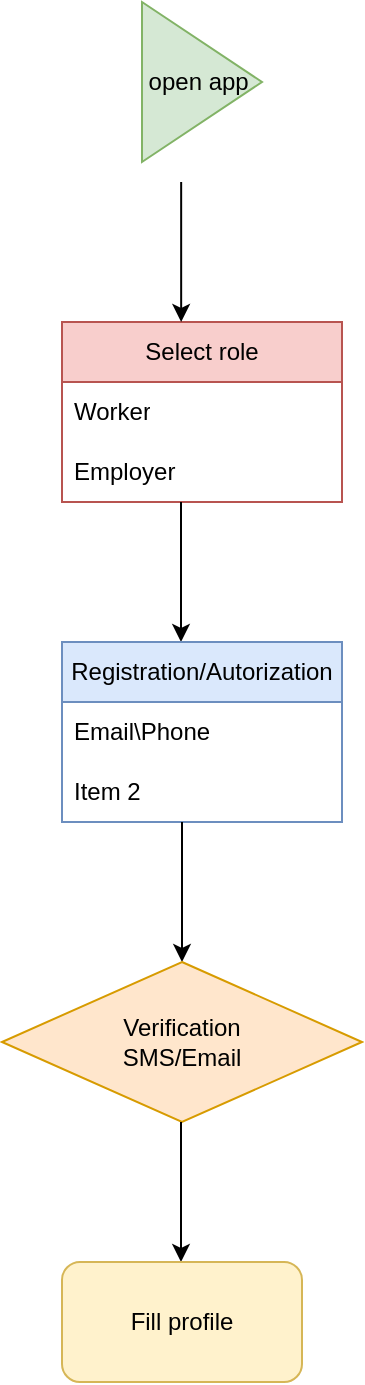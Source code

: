 <mxfile version="26.0.14" pages="5">
  <diagram name="Start App" id="c7558073-3199-34d8-9f00-42111426c3f3">
    <mxGraphModel dx="1000" dy="1707" grid="1" gridSize="10" guides="1" tooltips="1" connect="1" arrows="1" fold="1" page="1" pageScale="1" pageWidth="826" pageHeight="1169" background="none" math="0" shadow="0">
      <root>
        <mxCell id="0" />
        <mxCell id="1" parent="0" />
        <mxCell id="EQhhi7Qo-w2PrjP013Ni-97" value="open app&amp;nbsp;" style="triangle;whiteSpace=wrap;html=1;fillColor=#d5e8d4;strokeColor=#82b366;" vertex="1" parent="1">
          <mxGeometry x="370" y="-1090" width="60" height="80" as="geometry" />
        </mxCell>
        <mxCell id="EQhhi7Qo-w2PrjP013Ni-101" value="Select role" style="swimlane;fontStyle=0;childLayout=stackLayout;horizontal=1;startSize=30;horizontalStack=0;resizeParent=1;resizeParentMax=0;resizeLast=0;collapsible=1;marginBottom=0;whiteSpace=wrap;html=1;fillColor=#f8cecc;strokeColor=#b85450;" vertex="1" parent="1">
          <mxGeometry x="330" y="-930" width="140" height="90" as="geometry" />
        </mxCell>
        <mxCell id="EQhhi7Qo-w2PrjP013Ni-102" value="Worker" style="text;strokeColor=none;fillColor=none;align=left;verticalAlign=middle;spacingLeft=4;spacingRight=4;overflow=hidden;points=[[0,0.5],[1,0.5]];portConstraint=eastwest;rotatable=0;whiteSpace=wrap;html=1;" vertex="1" parent="EQhhi7Qo-w2PrjP013Ni-101">
          <mxGeometry y="30" width="140" height="30" as="geometry" />
        </mxCell>
        <mxCell id="EQhhi7Qo-w2PrjP013Ni-103" value="Employer" style="text;strokeColor=none;fillColor=none;align=left;verticalAlign=middle;spacingLeft=4;spacingRight=4;overflow=hidden;points=[[0,0.5],[1,0.5]];portConstraint=eastwest;rotatable=0;whiteSpace=wrap;html=1;" vertex="1" parent="EQhhi7Qo-w2PrjP013Ni-101">
          <mxGeometry y="60" width="140" height="30" as="geometry" />
        </mxCell>
        <mxCell id="EQhhi7Qo-w2PrjP013Ni-105" value="" style="endArrow=classic;html=1;rounded=0;" edge="1" parent="1">
          <mxGeometry width="50" height="50" relative="1" as="geometry">
            <mxPoint x="389.5" y="-840" as="sourcePoint" />
            <mxPoint x="389.5" y="-770" as="targetPoint" />
          </mxGeometry>
        </mxCell>
        <mxCell id="EQhhi7Qo-w2PrjP013Ni-106" value="Registration/Autorization" style="swimlane;fontStyle=0;childLayout=stackLayout;horizontal=1;startSize=30;horizontalStack=0;resizeParent=1;resizeParentMax=0;resizeLast=0;collapsible=1;marginBottom=0;whiteSpace=wrap;html=1;fillColor=#dae8fc;strokeColor=#6c8ebf;" vertex="1" parent="1">
          <mxGeometry x="330" y="-770" width="140" height="90" as="geometry" />
        </mxCell>
        <mxCell id="EQhhi7Qo-w2PrjP013Ni-107" value="Email\Phone" style="text;strokeColor=none;fillColor=none;align=left;verticalAlign=middle;spacingLeft=4;spacingRight=4;overflow=hidden;points=[[0,0.5],[1,0.5]];portConstraint=eastwest;rotatable=0;whiteSpace=wrap;html=1;" vertex="1" parent="EQhhi7Qo-w2PrjP013Ni-106">
          <mxGeometry y="30" width="140" height="30" as="geometry" />
        </mxCell>
        <mxCell id="EQhhi7Qo-w2PrjP013Ni-108" value="Item 2" style="text;strokeColor=none;fillColor=none;align=left;verticalAlign=middle;spacingLeft=4;spacingRight=4;overflow=hidden;points=[[0,0.5],[1,0.5]];portConstraint=eastwest;rotatable=0;whiteSpace=wrap;html=1;" vertex="1" parent="EQhhi7Qo-w2PrjP013Ni-106">
          <mxGeometry y="60" width="140" height="30" as="geometry" />
        </mxCell>
        <mxCell id="EQhhi7Qo-w2PrjP013Ni-110" value="" style="endArrow=classic;html=1;rounded=0;" edge="1" parent="1">
          <mxGeometry width="50" height="50" relative="1" as="geometry">
            <mxPoint x="390" y="-680" as="sourcePoint" />
            <mxPoint x="390" y="-610" as="targetPoint" />
          </mxGeometry>
        </mxCell>
        <mxCell id="EQhhi7Qo-w2PrjP013Ni-111" value="Verification&lt;br&gt;SMS/Email" style="rhombus;whiteSpace=wrap;html=1;fillColor=#ffe6cc;strokeColor=#d79b00;" vertex="1" parent="1">
          <mxGeometry x="300" y="-610" width="180" height="80" as="geometry" />
        </mxCell>
        <mxCell id="EQhhi7Qo-w2PrjP013Ni-112" value="" style="endArrow=classic;html=1;rounded=0;" edge="1" parent="1">
          <mxGeometry width="50" height="50" relative="1" as="geometry">
            <mxPoint x="389.5" y="-530" as="sourcePoint" />
            <mxPoint x="389.5" y="-460" as="targetPoint" />
          </mxGeometry>
        </mxCell>
        <mxCell id="EQhhi7Qo-w2PrjP013Ni-113" value="Fill profile" style="rounded=1;whiteSpace=wrap;html=1;fillColor=#fff2cc;strokeColor=#d6b656;" vertex="1" parent="1">
          <mxGeometry x="330" y="-460" width="120" height="60" as="geometry" />
        </mxCell>
        <mxCell id="EQhhi7Qo-w2PrjP013Ni-114" value="" style="endArrow=classic;html=1;rounded=0;" edge="1" parent="1">
          <mxGeometry width="50" height="50" relative="1" as="geometry">
            <mxPoint x="389.58" y="-1000" as="sourcePoint" />
            <mxPoint x="389.58" y="-930" as="targetPoint" />
          </mxGeometry>
        </mxCell>
      </root>
    </mxGraphModel>
  </diagram>
  <diagram id="PpgdooN6zD28uEB_FL6X" name="Employer">
    <mxGraphModel dx="700" dy="377" grid="1" gridSize="10" guides="1" tooltips="1" connect="1" arrows="1" fold="1" page="1" pageScale="1" pageWidth="827" pageHeight="1169" math="0" shadow="0">
      <root>
        <mxCell id="0" />
        <mxCell id="1" parent="0" />
        <mxCell id="fGsxpedYcpL7Y5eS1Tvu-1" value="Create Task" style="triangle;whiteSpace=wrap;html=1;fillColor=#d5e8d4;strokeColor=#82b366;" vertex="1" parent="1">
          <mxGeometry x="384" y="100" width="60" height="80" as="geometry" />
        </mxCell>
        <mxCell id="fGsxpedYcpL7Y5eS1Tvu-2" value="" style="endArrow=classic;html=1;rounded=0;" edge="1" parent="1">
          <mxGeometry width="50" height="50" relative="1" as="geometry">
            <mxPoint x="400" y="190" as="sourcePoint" />
            <mxPoint x="400" y="240" as="targetPoint" />
          </mxGeometry>
        </mxCell>
        <mxCell id="fGsxpedYcpL7Y5eS1Tvu-3" value="Fill details" style="swimlane;fontStyle=0;childLayout=stackLayout;horizontal=1;startSize=30;horizontalStack=0;resizeParent=1;resizeParentMax=0;resizeLast=0;collapsible=1;marginBottom=0;whiteSpace=wrap;html=1;fillColor=#dae8fc;strokeColor=#6c8ebf;" vertex="1" parent="1">
          <mxGeometry x="330" y="240" width="140" height="180" as="geometry" />
        </mxCell>
        <mxCell id="fGsxpedYcpL7Y5eS1Tvu-4" value="Job name" style="text;strokeColor=none;fillColor=none;align=left;verticalAlign=middle;spacingLeft=4;spacingRight=4;overflow=hidden;points=[[0,0.5],[1,0.5]];portConstraint=eastwest;rotatable=0;whiteSpace=wrap;html=1;" vertex="1" parent="fGsxpedYcpL7Y5eS1Tvu-3">
          <mxGeometry y="30" width="140" height="30" as="geometry" />
        </mxCell>
        <mxCell id="fGsxpedYcpL7Y5eS1Tvu-5" value="Job details" style="text;strokeColor=none;fillColor=none;align=left;verticalAlign=middle;spacingLeft=4;spacingRight=4;overflow=hidden;points=[[0,0.5],[1,0.5]];portConstraint=eastwest;rotatable=0;whiteSpace=wrap;html=1;" vertex="1" parent="fGsxpedYcpL7Y5eS1Tvu-3">
          <mxGeometry y="60" width="140" height="30" as="geometry" />
        </mxCell>
        <mxCell id="fGsxpedYcpL7Y5eS1Tvu-7" value="Location" style="text;strokeColor=none;fillColor=none;align=left;verticalAlign=middle;spacingLeft=4;spacingRight=4;overflow=hidden;points=[[0,0.5],[1,0.5]];portConstraint=eastwest;rotatable=0;whiteSpace=wrap;html=1;" vertex="1" parent="fGsxpedYcpL7Y5eS1Tvu-3">
          <mxGeometry y="90" width="140" height="30" as="geometry" />
        </mxCell>
        <mxCell id="fGsxpedYcpL7Y5eS1Tvu-6" value="Date\time to start job" style="text;strokeColor=none;fillColor=none;align=left;verticalAlign=middle;spacingLeft=4;spacingRight=4;overflow=hidden;points=[[0,0.5],[1,0.5]];portConstraint=eastwest;rotatable=0;whiteSpace=wrap;html=1;" vertex="1" parent="fGsxpedYcpL7Y5eS1Tvu-3">
          <mxGeometry y="120" width="140" height="30" as="geometry" />
        </mxCell>
        <mxCell id="fGsxpedYcpL7Y5eS1Tvu-10" value="Photos?" style="text;strokeColor=none;fillColor=none;align=left;verticalAlign=middle;spacingLeft=4;spacingRight=4;overflow=hidden;points=[[0,0.5],[1,0.5]];portConstraint=eastwest;rotatable=0;whiteSpace=wrap;html=1;" vertex="1" parent="fGsxpedYcpL7Y5eS1Tvu-3">
          <mxGeometry y="150" width="140" height="30" as="geometry" />
        </mxCell>
        <mxCell id="fGsxpedYcpL7Y5eS1Tvu-9" value="" style="endArrow=classic;html=1;rounded=0;" edge="1" parent="1">
          <mxGeometry width="50" height="50" relative="1" as="geometry">
            <mxPoint x="399.67" y="420" as="sourcePoint" />
            <mxPoint x="399.67" y="460.533" as="targetPoint" />
          </mxGeometry>
        </mxCell>
        <mxCell id="fGsxpedYcpL7Y5eS1Tvu-11" value="Moderator&lt;br&gt;&lt;div&gt;AI verification&lt;/div&gt;" style="rhombus;whiteSpace=wrap;html=1;fillColor=#f8cecc;strokeColor=#b85450;" vertex="1" parent="1">
          <mxGeometry x="335" y="460" width="130" height="90" as="geometry" />
        </mxCell>
        <mxCell id="fGsxpedYcpL7Y5eS1Tvu-12" value="Worker responces" style="rounded=1;whiteSpace=wrap;html=1;fillColor=#fff2cc;strokeColor=#d6b656;" vertex="1" parent="1">
          <mxGeometry x="345" y="600" width="120" height="50" as="geometry" />
        </mxCell>
        <mxCell id="fGsxpedYcpL7Y5eS1Tvu-17" style="edgeStyle=orthogonalEdgeStyle;rounded=0;orthogonalLoop=1;jettySize=auto;html=1;exitX=0.5;exitY=1;exitDx=0;exitDy=0;entryX=0.465;entryY=0.028;entryDx=0;entryDy=0;entryPerimeter=0;" edge="1" parent="1" source="fGsxpedYcpL7Y5eS1Tvu-11" target="fGsxpedYcpL7Y5eS1Tvu-12">
          <mxGeometry relative="1" as="geometry" />
        </mxCell>
      </root>
    </mxGraphModel>
  </diagram>
  <diagram id="sA3eRybgCfKEQ9wMnE4x" name="Worker">
    <mxGraphModel dx="1050" dy="565" grid="1" gridSize="10" guides="1" tooltips="1" connect="1" arrows="1" fold="1" page="1" pageScale="1" pageWidth="827" pageHeight="1169" math="0" shadow="0">
      <root>
        <mxCell id="0" />
        <mxCell id="1" parent="0" />
        <mxCell id="bVp2UxINq4hOAH05Ef0--1" value="" style="triangle;whiteSpace=wrap;html=1;fillColor=#d5e8d4;strokeColor=#82b366;" vertex="1" parent="1">
          <mxGeometry x="370" y="70" width="80" height="80" as="geometry" />
        </mxCell>
        <mxCell id="bVp2UxINq4hOAH05Ef0--2" value="Filter and select Job" style="swimlane;fontStyle=0;childLayout=stackLayout;horizontal=1;startSize=30;horizontalStack=0;resizeParent=1;resizeParentMax=0;resizeLast=0;collapsible=1;marginBottom=0;whiteSpace=wrap;html=1;fillColor=#e1d5e7;strokeColor=#9673a6;" vertex="1" parent="1">
          <mxGeometry x="330" y="230" width="140" height="120" as="geometry" />
        </mxCell>
        <mxCell id="bVp2UxINq4hOAH05Ef0--3" value="Lccation" style="text;strokeColor=none;fillColor=none;align=left;verticalAlign=middle;spacingLeft=4;spacingRight=4;overflow=hidden;points=[[0,0.5],[1,0.5]];portConstraint=eastwest;rotatable=0;whiteSpace=wrap;html=1;" vertex="1" parent="bVp2UxINq4hOAH05Ef0--2">
          <mxGeometry y="30" width="140" height="30" as="geometry" />
        </mxCell>
        <mxCell id="bVp2UxINq4hOAH05Ef0--4" value="Payment" style="text;strokeColor=none;fillColor=none;align=left;verticalAlign=middle;spacingLeft=4;spacingRight=4;overflow=hidden;points=[[0,0.5],[1,0.5]];portConstraint=eastwest;rotatable=0;whiteSpace=wrap;html=1;" vertex="1" parent="bVp2UxINq4hOAH05Ef0--2">
          <mxGeometry y="60" width="140" height="30" as="geometry" />
        </mxCell>
        <mxCell id="bVp2UxINq4hOAH05Ef0--5" value="Employer rating" style="text;strokeColor=none;fillColor=none;align=left;verticalAlign=middle;spacingLeft=4;spacingRight=4;overflow=hidden;points=[[0,0.5],[1,0.5]];portConstraint=eastwest;rotatable=0;whiteSpace=wrap;html=1;" vertex="1" parent="bVp2UxINq4hOAH05Ef0--2">
          <mxGeometry y="90" width="140" height="30" as="geometry" />
        </mxCell>
        <mxCell id="bVp2UxINq4hOAH05Ef0--6" value="" style="endArrow=classic;html=1;rounded=0;entryX=0.5;entryY=0;entryDx=0;entryDy=0;" edge="1" parent="1" target="bVp2UxINq4hOAH05Ef0--2">
          <mxGeometry width="50" height="50" relative="1" as="geometry">
            <mxPoint x="400" y="160" as="sourcePoint" />
            <mxPoint x="440" y="270" as="targetPoint" />
          </mxGeometry>
        </mxCell>
        <mxCell id="bVp2UxINq4hOAH05Ef0--7" value="Feedback on the task&lt;br&gt;&amp;nbsp;(leave a request)" style="shape=hexagon;perimeter=hexagonPerimeter2;whiteSpace=wrap;html=1;fixedSize=1;fillColor=#f8cecc;strokeColor=#b85450;" vertex="1" parent="1">
          <mxGeometry x="330" y="430" width="140" height="80" as="geometry" />
        </mxCell>
        <mxCell id="bVp2UxINq4hOAH05Ef0--8" value="" style="endArrow=classic;html=1;rounded=0;entryX=0.5;entryY=0;entryDx=0;entryDy=0;" edge="1" parent="1">
          <mxGeometry width="50" height="50" relative="1" as="geometry">
            <mxPoint x="399.5" y="360" as="sourcePoint" />
            <mxPoint x="399.5" y="430" as="targetPoint" />
          </mxGeometry>
        </mxCell>
        <mxCell id="bVp2UxINq4hOAH05Ef0--9" value="Approve from employer" style="rounded=0;whiteSpace=wrap;html=1;fillColor=#dae8fc;strokeColor=#6c8ebf;" vertex="1" parent="1">
          <mxGeometry x="340" y="560" width="120" height="60" as="geometry" />
        </mxCell>
        <mxCell id="bVp2UxINq4hOAH05Ef0--10" value="" style="endArrow=classic;html=1;rounded=0;entryX=0.5;entryY=0;entryDx=0;entryDy=0;" edge="1" parent="1">
          <mxGeometry width="50" height="50" relative="1" as="geometry">
            <mxPoint x="400" y="520" as="sourcePoint" />
            <mxPoint x="399.5" y="560" as="targetPoint" />
          </mxGeometry>
        </mxCell>
        <mxCell id="bVp2UxINq4hOAH05Ef0--11" value="Job execute" style="rounded=1;whiteSpace=wrap;html=1;fillColor=#d5e8d4;strokeColor=#82b366;" vertex="1" parent="1">
          <mxGeometry x="340" y="670" width="120" height="60" as="geometry" />
        </mxCell>
        <mxCell id="bVp2UxINq4hOAH05Ef0--12" value="" style="endArrow=classic;html=1;rounded=0;entryX=0.5;entryY=0;entryDx=0;entryDy=0;" edge="1" parent="1">
          <mxGeometry width="50" height="50" relative="1" as="geometry">
            <mxPoint x="401" y="629" as="sourcePoint" />
            <mxPoint x="400.5" y="669" as="targetPoint" />
          </mxGeometry>
        </mxCell>
      </root>
    </mxGraphModel>
  </diagram>
  <diagram id="pcEJ9hdWVkcLC_cDF8vh" name="Payment and Rating">
    <mxGraphModel dx="724" dy="390" grid="1" gridSize="10" guides="1" tooltips="1" connect="1" arrows="1" fold="1" page="1" pageScale="1" pageWidth="827" pageHeight="1169" math="0" shadow="0">
      <root>
        <mxCell id="0" />
        <mxCell id="1" parent="0" />
        <mxCell id="6xmUIr0VPIppPX5v5Yie-1" value="Job completed" style="triangle;whiteSpace=wrap;html=1;fillColor=#d5e8d4;strokeColor=#82b366;" vertex="1" parent="1">
          <mxGeometry x="370" y="50" width="80" height="90" as="geometry" />
        </mxCell>
        <mxCell id="6xmUIr0VPIppPX5v5Yie-2" value="" style="endArrow=classic;html=1;rounded=0;" edge="1" parent="1" target="6xmUIr0VPIppPX5v5Yie-3">
          <mxGeometry width="50" height="50" relative="1" as="geometry">
            <mxPoint x="400" y="150" as="sourcePoint" />
            <mxPoint x="400" y="210" as="targetPoint" />
          </mxGeometry>
        </mxCell>
        <mxCell id="6xmUIr0VPIppPX5v5Yie-3" value="The employer checks the quality of performance" style="rounded=0;whiteSpace=wrap;html=1;fillColor=#f8cecc;strokeColor=#b85450;" vertex="1" parent="1">
          <mxGeometry x="340" y="190" width="120" height="60" as="geometry" />
        </mxCell>
        <mxCell id="6xmUIr0VPIppPX5v5Yie-4" value="The employer checks the quality of performance" style="rounded=0;whiteSpace=wrap;html=1;fillColor=#dae8fc;strokeColor=#6c8ebf;" vertex="1" parent="1">
          <mxGeometry x="340" y="300" width="120" height="60" as="geometry" />
        </mxCell>
        <mxCell id="6xmUIr0VPIppPX5v5Yie-5" value="" style="endArrow=classic;html=1;rounded=0;entryX=0.5;entryY=0;entryDx=0;entryDy=0;exitX=0.5;exitY=1;exitDx=0;exitDy=0;" edge="1" parent="1" source="6xmUIr0VPIppPX5v5Yie-3" target="6xmUIr0VPIppPX5v5Yie-4">
          <mxGeometry width="50" height="50" relative="1" as="geometry">
            <mxPoint x="410" y="160" as="sourcePoint" />
            <mxPoint x="410" y="200" as="targetPoint" />
          </mxGeometry>
        </mxCell>
        <mxCell id="6xmUIr0VPIppPX5v5Yie-6" value="Confirmation of completion + payment" style="swimlane;fontStyle=0;childLayout=stackLayout;horizontal=1;startSize=30;horizontalStack=0;resizeParent=1;resizeParentMax=0;resizeLast=0;collapsible=1;marginBottom=0;whiteSpace=wrap;html=1;fillColor=#ffe6cc;strokeColor=#d79b00;" vertex="1" parent="1">
          <mxGeometry x="330" y="410" width="140" height="90" as="geometry" />
        </mxCell>
        <mxCell id="6xmUIr0VPIppPX5v5Yie-7" value="Cash" style="text;strokeColor=none;fillColor=none;align=left;verticalAlign=middle;spacingLeft=4;spacingRight=4;overflow=hidden;points=[[0,0.5],[1,0.5]];portConstraint=eastwest;rotatable=0;whiteSpace=wrap;html=1;" vertex="1" parent="6xmUIr0VPIppPX5v5Yie-6">
          <mxGeometry y="30" width="140" height="30" as="geometry" />
        </mxCell>
        <mxCell id="6xmUIr0VPIppPX5v5Yie-8" value="Through the service" style="text;strokeColor=none;fillColor=none;align=left;verticalAlign=middle;spacingLeft=4;spacingRight=4;overflow=hidden;points=[[0,0.5],[1,0.5]];portConstraint=eastwest;rotatable=0;whiteSpace=wrap;html=1;" vertex="1" parent="6xmUIr0VPIppPX5v5Yie-6">
          <mxGeometry y="60" width="140" height="30" as="geometry" />
        </mxCell>
        <mxCell id="6xmUIr0VPIppPX5v5Yie-10" value="" style="endArrow=classic;html=1;rounded=0;entryX=0.5;entryY=0;entryDx=0;entryDy=0;exitX=0.5;exitY=1;exitDx=0;exitDy=0;" edge="1" parent="1">
          <mxGeometry width="50" height="50" relative="1" as="geometry">
            <mxPoint x="399.5" y="360" as="sourcePoint" />
            <mxPoint x="399.5" y="410" as="targetPoint" />
          </mxGeometry>
        </mxCell>
        <mxCell id="6xmUIr0VPIppPX5v5Yie-11" value="Leave a review (rating)" style="rounded=0;whiteSpace=wrap;html=1;fillColor=#e1d5e7;strokeColor=#9673a6;" vertex="1" parent="1">
          <mxGeometry x="340" y="555" width="120" height="60" as="geometry" />
        </mxCell>
        <mxCell id="6xmUIr0VPIppPX5v5Yie-12" value="" style="endArrow=classic;html=1;rounded=0;entryX=0.5;entryY=0;entryDx=0;entryDy=0;exitX=0.5;exitY=1;exitDx=0;exitDy=0;" edge="1" parent="1">
          <mxGeometry width="50" height="50" relative="1" as="geometry">
            <mxPoint x="399.66" y="505" as="sourcePoint" />
            <mxPoint x="399.66" y="555" as="targetPoint" />
          </mxGeometry>
        </mxCell>
      </root>
    </mxGraphModel>
  </diagram>
  <diagram id="oPm6MICxQhQC6Z-X_TDR" name="Dispute">
    <mxGraphModel dx="1050" dy="565" grid="1" gridSize="10" guides="1" tooltips="1" connect="1" arrows="1" fold="1" page="1" pageScale="1" pageWidth="827" pageHeight="1169" math="0" shadow="0">
      <root>
        <mxCell id="0" />
        <mxCell id="1" parent="0" />
        <mxCell id="b5OyWeeVxnmBTWzHFbqh-1" value="Dispute handling" style="triangle;whiteSpace=wrap;html=1;fillColor=#d5e8d4;strokeColor=#82b366;" vertex="1" parent="1">
          <mxGeometry x="370" y="40" width="60" height="80" as="geometry" />
        </mxCell>
        <mxCell id="b5OyWeeVxnmBTWzHFbqh-2" value="Filing a complaint" style="rounded=0;whiteSpace=wrap;html=1;fillColor=#ffe6cc;strokeColor=#d79b00;" vertex="1" parent="1">
          <mxGeometry x="340" y="190" width="120" height="60" as="geometry" />
        </mxCell>
        <mxCell id="b5OyWeeVxnmBTWzHFbqh-3" value="" style="endArrow=classic;html=1;rounded=0;entryX=0.5;entryY=0;entryDx=0;entryDy=0;" edge="1" parent="1" target="b5OyWeeVxnmBTWzHFbqh-2">
          <mxGeometry width="50" height="50" relative="1" as="geometry">
            <mxPoint x="400" y="130" as="sourcePoint" />
            <mxPoint x="440" y="270" as="targetPoint" />
          </mxGeometry>
        </mxCell>
        <mxCell id="b5OyWeeVxnmBTWzHFbqh-4" value="" style="endArrow=classic;html=1;rounded=0;entryX=0.5;entryY=0;entryDx=0;entryDy=0;" edge="1" parent="1">
          <mxGeometry width="50" height="50" relative="1" as="geometry">
            <mxPoint x="399.5" y="250" as="sourcePoint" />
            <mxPoint x="399.5" y="310" as="targetPoint" />
          </mxGeometry>
        </mxCell>
        <mxCell id="b5OyWeeVxnmBTWzHFbqh-5" value="Moderator checks evidence" style="rounded=0;whiteSpace=wrap;html=1;fillColor=#fff2cc;strokeColor=#d6b656;" vertex="1" parent="1">
          <mxGeometry x="340" y="310" width="120" height="60" as="geometry" />
        </mxCell>
        <mxCell id="b5OyWeeVxnmBTWzHFbqh-6" value="" style="endArrow=classic;html=1;rounded=0;entryX=0.5;entryY=0;entryDx=0;entryDy=0;" edge="1" parent="1">
          <mxGeometry width="50" height="50" relative="1" as="geometry">
            <mxPoint x="399.5" y="370" as="sourcePoint" />
            <mxPoint x="399.5" y="430" as="targetPoint" />
          </mxGeometry>
        </mxCell>
        <mxCell id="b5OyWeeVxnmBTWzHFbqh-7" value="Makes decisions (transfer of funds / refund / ban)" style="rounded=0;whiteSpace=wrap;html=1;fillColor=#f8cecc;strokeColor=#b85450;" vertex="1" parent="1">
          <mxGeometry x="340" y="430" width="120" height="60" as="geometry" />
        </mxCell>
      </root>
    </mxGraphModel>
  </diagram>
</mxfile>
